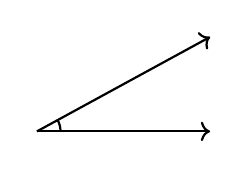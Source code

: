 \begin{tikzpicture}
\node(m) at (0,0) {};
\node(r) at (2.2,0) {};
\node(up) at (2.2,1.2) {};

\draw[->,thick]  (m.center) -- (up.center);
\draw[->, thick]  (m.center) -- (r.center);
\draw[thick] (0.3,0) arc (0:30:0.3);
\end{tikzpicture}